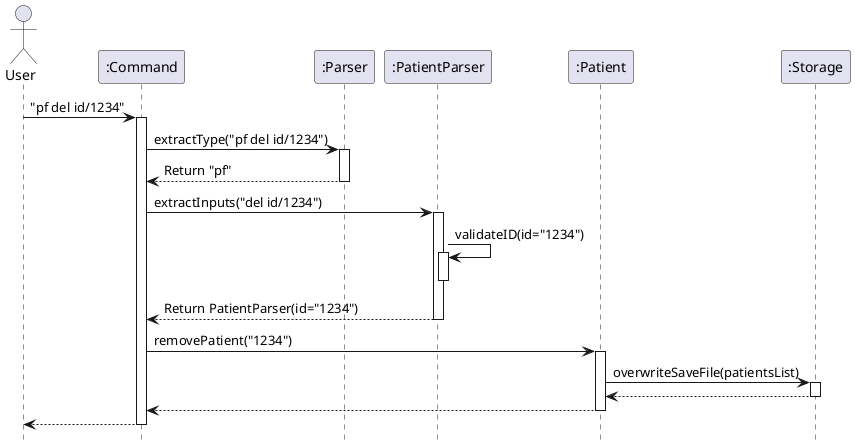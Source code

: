 @startuml

hide footbox
actor User
participant ":Command" as Command
participant ":Parser" as Parser
participant ":PatientParser" as PatientParser
participant ":Patient" as Patient
participant ":Storage" as Storage

User -> Command : "pf del id/1234"
activate Command
  Command -> Parser : extractType("pf del id/1234")
  activate Parser
    Parser --> Command : Return "pf"
  deactivate Parser
    Command -> PatientParser : extractInputs("del id/1234")
  activate PatientParser
    PatientParser -> PatientParser : validateID(id="1234")
    activate PatientParser
    deactivate PatientParser
    PatientParser --> Command : Return PatientParser(id="1234")
  deactivate PatientParser
    Command -> Patient : removePatient("1234")
  activate Patient
    Patient -> Storage : overwriteSaveFile(patientsList)
  activate Storage
    Storage --> Patient
  deactivate Storage
    Patient --> Command
  deactivate Patient
    Command --> User
deactivate Command
@enduml
